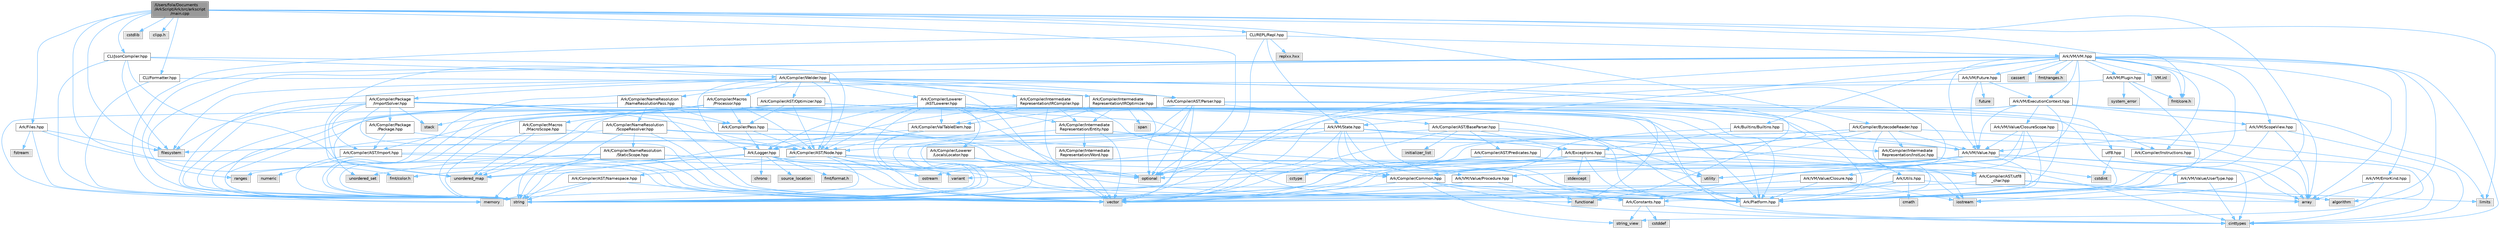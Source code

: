 digraph "/Users/fola/Documents/ArkScript/Ark/src/arkscript/main.cpp"
{
 // INTERACTIVE_SVG=YES
 // LATEX_PDF_SIZE
  bgcolor="transparent";
  edge [fontname=Helvetica,fontsize=10,labelfontname=Helvetica,labelfontsize=10];
  node [fontname=Helvetica,fontsize=10,shape=box,height=0.2,width=0.4];
  Node1 [id="Node000001",label="/Users/fola/Documents\l/ArkScript/Ark/src/arkscript\l/main.cpp",height=0.2,width=0.4,color="gray40", fillcolor="grey60", style="filled", fontcolor="black",tooltip=" "];
  Node1 -> Node2 [id="edge1_Node000001_Node000002",color="steelblue1",style="solid",tooltip=" "];
  Node2 [id="Node000002",label="iostream",height=0.2,width=0.4,color="grey60", fillcolor="#E0E0E0", style="filled",tooltip=" "];
  Node1 -> Node3 [id="edge2_Node000001_Node000003",color="steelblue1",style="solid",tooltip=" "];
  Node3 [id="Node000003",label="optional",height=0.2,width=0.4,color="grey60", fillcolor="#E0E0E0", style="filled",tooltip=" "];
  Node1 -> Node4 [id="edge3_Node000001_Node000004",color="steelblue1",style="solid",tooltip=" "];
  Node4 [id="Node000004",label="filesystem",height=0.2,width=0.4,color="grey60", fillcolor="#E0E0E0", style="filled",tooltip=" "];
  Node1 -> Node5 [id="edge4_Node000001_Node000005",color="steelblue1",style="solid",tooltip=" "];
  Node5 [id="Node000005",label="limits",height=0.2,width=0.4,color="grey60", fillcolor="#E0E0E0", style="filled",tooltip=" "];
  Node1 -> Node6 [id="edge5_Node000001_Node000006",color="steelblue1",style="solid",tooltip=" "];
  Node6 [id="Node000006",label="cstdlib",height=0.2,width=0.4,color="grey60", fillcolor="#E0E0E0", style="filled",tooltip=" "];
  Node1 -> Node7 [id="edge6_Node000001_Node000007",color="steelblue1",style="solid",tooltip=" "];
  Node7 [id="Node000007",label="clipp.h",height=0.2,width=0.4,color="grey60", fillcolor="#E0E0E0", style="filled",tooltip=" "];
  Node1 -> Node8 [id="edge7_Node000001_Node000008",color="steelblue1",style="solid",tooltip=" "];
  Node8 [id="Node000008",label="fmt/core.h",height=0.2,width=0.4,color="grey60", fillcolor="#E0E0E0", style="filled",tooltip=" "];
  Node1 -> Node9 [id="edge8_Node000001_Node000009",color="steelblue1",style="solid",tooltip=" "];
  Node9 [id="Node000009",label="fmt/color.h",height=0.2,width=0.4,color="grey60", fillcolor="#E0E0E0", style="filled",tooltip=" "];
  Node1 -> Node10 [id="edge9_Node000001_Node000010",color="steelblue1",style="solid",tooltip=" "];
  Node10 [id="Node000010",label="Ark/Files.hpp",height=0.2,width=0.4,color="grey40", fillcolor="white", style="filled",URL="$d4/dc0/Files_8hpp.html",tooltip="Lots of utilities about the filesystem."];
  Node10 -> Node11 [id="edge10_Node000010_Node000011",color="steelblue1",style="solid",tooltip=" "];
  Node11 [id="Node000011",label="string",height=0.2,width=0.4,color="grey60", fillcolor="#E0E0E0", style="filled",tooltip=" "];
  Node10 -> Node12 [id="edge11_Node000010_Node000012",color="steelblue1",style="solid",tooltip=" "];
  Node12 [id="Node000012",label="vector",height=0.2,width=0.4,color="grey60", fillcolor="#E0E0E0", style="filled",tooltip=" "];
  Node10 -> Node13 [id="edge12_Node000010_Node000013",color="steelblue1",style="solid",tooltip=" "];
  Node13 [id="Node000013",label="fstream",height=0.2,width=0.4,color="grey60", fillcolor="#E0E0E0", style="filled",tooltip=" "];
  Node10 -> Node4 [id="edge13_Node000010_Node000004",color="steelblue1",style="solid",tooltip=" "];
  Node1 -> Node14 [id="edge14_Node000001_Node000014",color="steelblue1",style="solid",tooltip=" "];
  Node14 [id="Node000014",label="Ark/Compiler/BytecodeReader.hpp",height=0.2,width=0.4,color="grey40", fillcolor="white", style="filled",URL="$d1/d84/BytecodeReader_8hpp.html",tooltip="A bytecode disassembler for ArkScript."];
  Node14 -> Node12 [id="edge15_Node000014_Node000012",color="steelblue1",style="solid",tooltip=" "];
  Node14 -> Node11 [id="edge16_Node000014_Node000011",color="steelblue1",style="solid",tooltip=" "];
  Node14 -> Node15 [id="edge17_Node000014_Node000015",color="steelblue1",style="solid",tooltip=" "];
  Node15 [id="Node000015",label="cinttypes",height=0.2,width=0.4,color="grey60", fillcolor="#E0E0E0", style="filled",tooltip=" "];
  Node14 -> Node3 [id="edge18_Node000014_Node000003",color="steelblue1",style="solid",tooltip=" "];
  Node14 -> Node16 [id="edge19_Node000014_Node000016",color="steelblue1",style="solid",tooltip=" "];
  Node16 [id="Node000016",label="Ark/Platform.hpp",height=0.2,width=0.4,color="grey40", fillcolor="white", style="filled",URL="$d5/d40/Platform_8hpp.html",tooltip="ArkScript configuration macros."];
  Node14 -> Node17 [id="edge20_Node000014_Node000017",color="steelblue1",style="solid",tooltip=" "];
  Node17 [id="Node000017",label="Ark/Compiler/Common.hpp",height=0.2,width=0.4,color="grey40", fillcolor="white", style="filled",URL="$d8/ddd/Common_8hpp.html",tooltip="Common code for the compiler."];
  Node17 -> Node18 [id="edge21_Node000017_Node000018",color="steelblue1",style="solid",tooltip=" "];
  Node18 [id="Node000018",label="array",height=0.2,width=0.4,color="grey60", fillcolor="#E0E0E0", style="filled",tooltip=" "];
  Node17 -> Node19 [id="edge22_Node000017_Node000019",color="steelblue1",style="solid",tooltip=" "];
  Node19 [id="Node000019",label="string_view",height=0.2,width=0.4,color="grey60", fillcolor="#E0E0E0", style="filled",tooltip=" "];
  Node17 -> Node12 [id="edge23_Node000017_Node000012",color="steelblue1",style="solid",tooltip=" "];
  Node17 -> Node15 [id="edge24_Node000017_Node000015",color="steelblue1",style="solid",tooltip=" "];
  Node17 -> Node20 [id="edge25_Node000017_Node000020",color="steelblue1",style="solid",tooltip=" "];
  Node20 [id="Node000020",label="Ark/Constants.hpp",height=0.2,width=0.4,color="grey40", fillcolor="white", style="filled",URL="$d6/de9/Constants_8hpp.html",tooltip="Constants used by ArkScript."];
  Node20 -> Node19 [id="edge26_Node000020_Node000019",color="steelblue1",style="solid",tooltip=" "];
  Node20 -> Node15 [id="edge27_Node000020_Node000015",color="steelblue1",style="solid",tooltip=" "];
  Node20 -> Node21 [id="edge28_Node000020_Node000021",color="steelblue1",style="solid",tooltip=" "];
  Node21 [id="Node000021",label="cstddef",height=0.2,width=0.4,color="grey60", fillcolor="#E0E0E0", style="filled",tooltip=" "];
  Node14 -> Node22 [id="edge29_Node000014_Node000022",color="steelblue1",style="solid",tooltip=" "];
  Node22 [id="Node000022",label="Ark/VM/Value.hpp",height=0.2,width=0.4,color="grey40", fillcolor="white", style="filled",URL="$de/dfd/Value_8hpp.html",tooltip="Default value type handled by the virtual machine."];
  Node22 -> Node12 [id="edge30_Node000022_Node000012",color="steelblue1",style="solid",tooltip=" "];
  Node22 -> Node23 [id="edge31_Node000022_Node000023",color="steelblue1",style="solid",tooltip=" "];
  Node23 [id="Node000023",label="variant",height=0.2,width=0.4,color="grey60", fillcolor="#E0E0E0", style="filled",tooltip=" "];
  Node22 -> Node11 [id="edge32_Node000022_Node000011",color="steelblue1",style="solid",tooltip=" "];
  Node22 -> Node15 [id="edge33_Node000022_Node000015",color="steelblue1",style="solid",tooltip=" "];
  Node22 -> Node18 [id="edge34_Node000022_Node000018",color="steelblue1",style="solid",tooltip=" "];
  Node22 -> Node24 [id="edge35_Node000022_Node000024",color="steelblue1",style="solid",tooltip=" "];
  Node24 [id="Node000024",label="Ark/VM/Value/Closure.hpp",height=0.2,width=0.4,color="grey40", fillcolor="white", style="filled",URL="$dc/dd5/Closure_8hpp.html",tooltip="Subtype of the value type, handling closures."];
  Node24 -> Node25 [id="edge36_Node000024_Node000025",color="steelblue1",style="solid",tooltip=" "];
  Node25 [id="Node000025",label="memory",height=0.2,width=0.4,color="grey60", fillcolor="#E0E0E0", style="filled",tooltip=" "];
  Node24 -> Node2 [id="edge37_Node000024_Node000002",color="steelblue1",style="solid",tooltip=" "];
  Node24 -> Node11 [id="edge38_Node000024_Node000011",color="steelblue1",style="solid",tooltip=" "];
  Node24 -> Node16 [id="edge39_Node000024_Node000016",color="steelblue1",style="solid",tooltip=" "];
  Node22 -> Node26 [id="edge40_Node000022_Node000026",color="steelblue1",style="solid",tooltip=" "];
  Node26 [id="Node000026",label="Ark/VM/Value/UserType.hpp",height=0.2,width=0.4,color="grey40", fillcolor="white", style="filled",URL="$dc/d3d/UserType_8hpp.html",tooltip="Subtype of the value, capable of handling any C++ type."];
  Node26 -> Node2 [id="edge41_Node000026_Node000002",color="steelblue1",style="solid",tooltip=" "];
  Node26 -> Node15 [id="edge42_Node000026_Node000015",color="steelblue1",style="solid",tooltip=" "];
  Node26 -> Node16 [id="edge43_Node000026_Node000016",color="steelblue1",style="solid",tooltip=" "];
  Node22 -> Node27 [id="edge44_Node000022_Node000027",color="steelblue1",style="solid",tooltip=" "];
  Node27 [id="Node000027",label="Ark/VM/Value/Procedure.hpp",height=0.2,width=0.4,color="grey40", fillcolor="white", style="filled",URL="$da/dcf/Procedure_8hpp.html",tooltip="Wrapper object for user-defined functions."];
  Node27 -> Node28 [id="edge45_Node000027_Node000028",color="steelblue1",style="solid",tooltip=" "];
  Node28 [id="Node000028",label="functional",height=0.2,width=0.4,color="grey60", fillcolor="#E0E0E0", style="filled",tooltip=" "];
  Node27 -> Node12 [id="edge46_Node000027_Node000012",color="steelblue1",style="solid",tooltip=" "];
  Node22 -> Node16 [id="edge47_Node000022_Node000016",color="steelblue1",style="solid",tooltip=" "];
  Node14 -> Node29 [id="edge48_Node000014_Node000029",color="steelblue1",style="solid",tooltip=" "];
  Node29 [id="Node000029",label="Ark/Compiler/Intermediate\lRepresentation/InstLoc.hpp",height=0.2,width=0.4,color="grey40", fillcolor="white", style="filled",URL="$d5/d3a/InstLoc_8hpp.html",tooltip=" "];
  Node29 -> Node30 [id="edge49_Node000029_Node000030",color="steelblue1",style="solid",tooltip=" "];
  Node30 [id="Node000030",label="cstdint",height=0.2,width=0.4,color="grey60", fillcolor="#E0E0E0", style="filled",tooltip=" "];
  Node1 -> Node31 [id="edge50_Node000001_Node000031",color="steelblue1",style="solid",tooltip=" "];
  Node31 [id="Node000031",label="CLI/JsonCompiler.hpp",height=0.2,width=0.4,color="grey40", fillcolor="white", style="filled",URL="$dc/dfd/JsonCompiler_8hpp.html",tooltip=" "];
  Node31 -> Node12 [id="edge51_Node000031_Node000012",color="steelblue1",style="solid",tooltip=" "];
  Node31 -> Node11 [id="edge52_Node000031_Node000011",color="steelblue1",style="solid",tooltip=" "];
  Node31 -> Node4 [id="edge53_Node000031_Node000004",color="steelblue1",style="solid",tooltip=" "];
  Node31 -> Node32 [id="edge54_Node000031_Node000032",color="steelblue1",style="solid",tooltip=" "];
  Node32 [id="Node000032",label="Ark/Compiler/AST/Node.hpp",height=0.2,width=0.4,color="grey40", fillcolor="white", style="filled",URL="$d7/dc6/Node_8hpp.html",tooltip="AST node used by the parser, optimizer and compiler."];
  Node32 -> Node23 [id="edge55_Node000032_Node000023",color="steelblue1",style="solid",tooltip=" "];
  Node32 -> Node33 [id="edge56_Node000032_Node000033",color="steelblue1",style="solid",tooltip=" "];
  Node33 [id="Node000033",label="ostream",height=0.2,width=0.4,color="grey60", fillcolor="#E0E0E0", style="filled",tooltip=" "];
  Node32 -> Node11 [id="edge57_Node000032_Node000011",color="steelblue1",style="solid",tooltip=" "];
  Node32 -> Node12 [id="edge58_Node000032_Node000012",color="steelblue1",style="solid",tooltip=" "];
  Node32 -> Node34 [id="edge59_Node000032_Node000034",color="steelblue1",style="solid",tooltip=" "];
  Node34 [id="Node000034",label="Ark/Compiler/AST/Namespace.hpp",height=0.2,width=0.4,color="grey40", fillcolor="white", style="filled",URL="$da/d33/Namespace_8hpp.html",tooltip=" "];
  Node34 -> Node11 [id="edge60_Node000034_Node000011",color="steelblue1",style="solid",tooltip=" "];
  Node34 -> Node12 [id="edge61_Node000034_Node000012",color="steelblue1",style="solid",tooltip=" "];
  Node34 -> Node25 [id="edge62_Node000034_Node000025",color="steelblue1",style="solid",tooltip=" "];
  Node32 -> Node17 [id="edge63_Node000032_Node000017",color="steelblue1",style="solid",tooltip=" "];
  Node32 -> Node16 [id="edge64_Node000032_Node000016",color="steelblue1",style="solid",tooltip=" "];
  Node31 -> Node35 [id="edge65_Node000031_Node000035",color="steelblue1",style="solid",tooltip=" "];
  Node35 [id="Node000035",label="Ark/Compiler/Welder.hpp",height=0.2,width=0.4,color="grey40", fillcolor="white", style="filled",URL="$de/d8e/Welder_8hpp.html",tooltip="In charge of welding everything needed to compile code."];
  Node35 -> Node11 [id="edge66_Node000035_Node000011",color="steelblue1",style="solid",tooltip=" "];
  Node35 -> Node12 [id="edge67_Node000035_Node000012",color="steelblue1",style="solid",tooltip=" "];
  Node35 -> Node4 [id="edge68_Node000035_Node000004",color="steelblue1",style="solid",tooltip=" "];
  Node35 -> Node17 [id="edge69_Node000035_Node000017",color="steelblue1",style="solid",tooltip=" "];
  Node35 -> Node32 [id="edge70_Node000035_Node000032",color="steelblue1",style="solid",tooltip=" "];
  Node35 -> Node36 [id="edge71_Node000035_Node000036",color="steelblue1",style="solid",tooltip=" "];
  Node36 [id="Node000036",label="Ark/Compiler/AST/Parser.hpp",height=0.2,width=0.4,color="grey40", fillcolor="white", style="filled",URL="$d7/ddd/Parser_8hpp.html",tooltip="Parse ArkScript code, but do not handle any import declarations."];
  Node36 -> Node37 [id="edge72_Node000036_Node000037",color="steelblue1",style="solid",tooltip=" "];
  Node37 [id="Node000037",label="Ark/Compiler/AST/BaseParser.hpp",height=0.2,width=0.4,color="grey40", fillcolor="white", style="filled",URL="$d3/d70/BaseParser_8hpp.html",tooltip=" "];
  Node37 -> Node11 [id="edge73_Node000037_Node000011",color="steelblue1",style="solid",tooltip=" "];
  Node37 -> Node12 [id="edge74_Node000037_Node000012",color="steelblue1",style="solid",tooltip=" "];
  Node37 -> Node38 [id="edge75_Node000037_Node000038",color="steelblue1",style="solid",tooltip=" "];
  Node38 [id="Node000038",label="initializer_list",height=0.2,width=0.4,color="grey60", fillcolor="#E0E0E0", style="filled",tooltip=" "];
  Node37 -> Node16 [id="edge76_Node000037_Node000016",color="steelblue1",style="solid",tooltip=" "];
  Node37 -> Node39 [id="edge77_Node000037_Node000039",color="steelblue1",style="solid",tooltip=" "];
  Node39 [id="Node000039",label="Ark/Exceptions.hpp",height=0.2,width=0.4,color="grey40", fillcolor="white", style="filled",URL="$d2/de9/Exceptions_8hpp.html",tooltip="ArkScript homemade exceptions."];
  Node39 -> Node11 [id="edge78_Node000039_Node000011",color="steelblue1",style="solid",tooltip=" "];
  Node39 -> Node40 [id="edge79_Node000039_Node000040",color="steelblue1",style="solid",tooltip=" "];
  Node40 [id="Node000040",label="utility",height=0.2,width=0.4,color="grey60", fillcolor="#E0E0E0", style="filled",tooltip=" "];
  Node39 -> Node12 [id="edge80_Node000039_Node000012",color="steelblue1",style="solid",tooltip=" "];
  Node39 -> Node41 [id="edge81_Node000039_Node000041",color="steelblue1",style="solid",tooltip=" "];
  Node41 [id="Node000041",label="stdexcept",height=0.2,width=0.4,color="grey60", fillcolor="#E0E0E0", style="filled",tooltip=" "];
  Node39 -> Node3 [id="edge82_Node000039_Node000003",color="steelblue1",style="solid",tooltip=" "];
  Node39 -> Node33 [id="edge83_Node000039_Node000033",color="steelblue1",style="solid",tooltip=" "];
  Node39 -> Node2 [id="edge84_Node000039_Node000002",color="steelblue1",style="solid",tooltip=" "];
  Node39 -> Node42 [id="edge85_Node000039_Node000042",color="steelblue1",style="solid",tooltip=" "];
  Node42 [id="Node000042",label="Ark/Compiler/AST/utf8\l_char.hpp",height=0.2,width=0.4,color="grey40", fillcolor="white", style="filled",URL="$db/d4e/utf8__char_8hpp.html",tooltip=" "];
  Node42 -> Node18 [id="edge86_Node000042_Node000018",color="steelblue1",style="solid",tooltip=" "];
  Node42 -> Node11 [id="edge87_Node000042_Node000011",color="steelblue1",style="solid",tooltip=" "];
  Node42 -> Node5 [id="edge88_Node000042_Node000005",color="steelblue1",style="solid",tooltip=" "];
  Node39 -> Node16 [id="edge89_Node000039_Node000016",color="steelblue1",style="solid",tooltip=" "];
  Node37 -> Node43 [id="edge90_Node000037_Node000043",color="steelblue1",style="solid",tooltip=" "];
  Node43 [id="Node000043",label="Ark/Compiler/AST/Predicates.hpp",height=0.2,width=0.4,color="grey40", fillcolor="white", style="filled",URL="$dc/d59/Predicates_8hpp.html",tooltip=" "];
  Node43 -> Node11 [id="edge91_Node000043_Node000011",color="steelblue1",style="solid",tooltip=" "];
  Node43 -> Node44 [id="edge92_Node000043_Node000044",color="steelblue1",style="solid",tooltip=" "];
  Node44 [id="Node000044",label="cctype",height=0.2,width=0.4,color="grey60", fillcolor="#E0E0E0", style="filled",tooltip=" "];
  Node43 -> Node42 [id="edge93_Node000043_Node000042",color="steelblue1",style="solid",tooltip=" "];
  Node37 -> Node42 [id="edge94_Node000037_Node000042",color="steelblue1",style="solid",tooltip=" "];
  Node36 -> Node32 [id="edge95_Node000036_Node000032",color="steelblue1",style="solid",tooltip=" "];
  Node36 -> Node45 [id="edge96_Node000036_Node000045",color="steelblue1",style="solid",tooltip=" "];
  Node45 [id="Node000045",label="Ark/Compiler/AST/Import.hpp",height=0.2,width=0.4,color="grey40", fillcolor="white", style="filled",URL="$d4/d32/Import_8hpp.html",tooltip=" "];
  Node45 -> Node12 [id="edge97_Node000045_Node000012",color="steelblue1",style="solid",tooltip=" "];
  Node45 -> Node11 [id="edge98_Node000045_Node000011",color="steelblue1",style="solid",tooltip=" "];
  Node45 -> Node46 [id="edge99_Node000045_Node000046",color="steelblue1",style="solid",tooltip=" "];
  Node46 [id="Node000046",label="numeric",height=0.2,width=0.4,color="grey60", fillcolor="#E0E0E0", style="filled",tooltip=" "];
  Node45 -> Node16 [id="edge100_Node000045_Node000016",color="steelblue1",style="solid",tooltip=" "];
  Node36 -> Node47 [id="edge101_Node000036_Node000047",color="steelblue1",style="solid",tooltip=" "];
  Node47 [id="Node000047",label="Ark/Logger.hpp",height=0.2,width=0.4,color="grey40", fillcolor="white", style="filled",URL="$d9/d11/Logger_8hpp.html",tooltip="Internal logger."];
  Node47 -> Node2 [id="edge102_Node000047_Node000002",color="steelblue1",style="solid",tooltip=" "];
  Node47 -> Node48 [id="edge103_Node000047_Node000048",color="steelblue1",style="solid",tooltip=" "];
  Node48 [id="Node000048",label="fmt/format.h",height=0.2,width=0.4,color="grey60", fillcolor="#E0E0E0", style="filled",tooltip=" "];
  Node47 -> Node11 [id="edge104_Node000047_Node000011",color="steelblue1",style="solid",tooltip=" "];
  Node47 -> Node49 [id="edge105_Node000047_Node000049",color="steelblue1",style="solid",tooltip=" "];
  Node49 [id="Node000049",label="chrono",height=0.2,width=0.4,color="grey60", fillcolor="#E0E0E0", style="filled",tooltip=" "];
  Node47 -> Node50 [id="edge106_Node000047_Node000050",color="steelblue1",style="solid",tooltip=" "];
  Node50 [id="Node000050",label="source_location",height=0.2,width=0.4,color="grey60", fillcolor="#E0E0E0", style="filled",tooltip=" "];
  Node47 -> Node12 [id="edge107_Node000047_Node000012",color="steelblue1",style="solid",tooltip=" "];
  Node47 -> Node51 [id="edge108_Node000047_Node000051",color="steelblue1",style="solid",tooltip=" "];
  Node51 [id="Node000051",label="unordered_map",height=0.2,width=0.4,color="grey60", fillcolor="#E0E0E0", style="filled",tooltip=" "];
  Node47 -> Node9 [id="edge109_Node000047_Node000009",color="steelblue1",style="solid",tooltip=" "];
  Node36 -> Node52 [id="edge110_Node000036_Node000052",color="steelblue1",style="solid",tooltip=" "];
  Node52 [id="Node000052",label="Ark/Utils.hpp",height=0.2,width=0.4,color="grey40", fillcolor="white", style="filled",URL="$d4/dcb/Ark_2Utils_8hpp.html",tooltip="Lots of utilities about string, filesystem and more."];
  Node52 -> Node16 [id="edge111_Node000052_Node000016",color="steelblue1",style="solid",tooltip=" "];
  Node52 -> Node53 [id="edge112_Node000052_Node000053",color="steelblue1",style="solid",tooltip=" "];
  Node53 [id="Node000053",label="algorithm",height=0.2,width=0.4,color="grey60", fillcolor="#E0E0E0", style="filled",tooltip=" "];
  Node52 -> Node11 [id="edge113_Node000052_Node000011",color="steelblue1",style="solid",tooltip=" "];
  Node52 -> Node12 [id="edge114_Node000052_Node000012",color="steelblue1",style="solid",tooltip=" "];
  Node52 -> Node54 [id="edge115_Node000052_Node000054",color="steelblue1",style="solid",tooltip=" "];
  Node54 [id="Node000054",label="cmath",height=0.2,width=0.4,color="grey60", fillcolor="#E0E0E0", style="filled",tooltip=" "];
  Node36 -> Node16 [id="edge116_Node000036_Node000016",color="steelblue1",style="solid",tooltip=" "];
  Node36 -> Node11 [id="edge117_Node000036_Node000011",color="steelblue1",style="solid",tooltip=" "];
  Node36 -> Node12 [id="edge118_Node000036_Node000012",color="steelblue1",style="solid",tooltip=" "];
  Node36 -> Node3 [id="edge119_Node000036_Node000003",color="steelblue1",style="solid",tooltip=" "];
  Node36 -> Node28 [id="edge120_Node000036_Node000028",color="steelblue1",style="solid",tooltip=" "];
  Node36 -> Node55 [id="edge121_Node000036_Node000055",color="steelblue1",style="solid",tooltip=" "];
  Node55 [id="Node000055",label="utf8.hpp",height=0.2,width=0.4,color="grey40", fillcolor="white", style="filled",URL="$d1/d85/utf8_8hpp.html",tooltip=" "];
  Node55 -> Node18 [id="edge122_Node000055_Node000018",color="steelblue1",style="solid",tooltip=" "];
  Node55 -> Node30 [id="edge123_Node000055_Node000030",color="steelblue1",style="solid",tooltip=" "];
  Node35 -> Node56 [id="edge124_Node000035_Node000056",color="steelblue1",style="solid",tooltip=" "];
  Node56 [id="Node000056",label="Ark/Compiler/Lowerer\l/ASTLowerer.hpp",height=0.2,width=0.4,color="grey40", fillcolor="white", style="filled",URL="$db/d08/ASTLowerer_8hpp.html",tooltip=" "];
  Node56 -> Node57 [id="edge125_Node000056_Node000057",color="steelblue1",style="solid",tooltip=" "];
  Node57 [id="Node000057",label="stack",height=0.2,width=0.4,color="grey60", fillcolor="#E0E0E0", style="filled",tooltip=" "];
  Node56 -> Node12 [id="edge126_Node000056_Node000012",color="steelblue1",style="solid",tooltip=" "];
  Node56 -> Node11 [id="edge127_Node000056_Node000011",color="steelblue1",style="solid",tooltip=" "];
  Node56 -> Node15 [id="edge128_Node000056_Node000015",color="steelblue1",style="solid",tooltip=" "];
  Node56 -> Node3 [id="edge129_Node000056_Node000003",color="steelblue1",style="solid",tooltip=" "];
  Node56 -> Node16 [id="edge130_Node000056_Node000016",color="steelblue1",style="solid",tooltip=" "];
  Node56 -> Node47 [id="edge131_Node000056_Node000047",color="steelblue1",style="solid",tooltip=" "];
  Node56 -> Node58 [id="edge132_Node000056_Node000058",color="steelblue1",style="solid",tooltip=" "];
  Node58 [id="Node000058",label="Ark/Compiler/Instructions.hpp",height=0.2,width=0.4,color="grey40", fillcolor="white", style="filled",URL="$d8/daa/Instructions_8hpp.html",tooltip="The different instructions used by the compiler and virtual machine."];
  Node58 -> Node18 [id="edge133_Node000058_Node000018",color="steelblue1",style="solid",tooltip=" "];
  Node56 -> Node59 [id="edge134_Node000056_Node000059",color="steelblue1",style="solid",tooltip=" "];
  Node59 [id="Node000059",label="Ark/Compiler/Intermediate\lRepresentation/Entity.hpp",height=0.2,width=0.4,color="grey40", fillcolor="white", style="filled",URL="$de/da6/Entity_8hpp.html",tooltip="An entity in the IR is a bundle of information."];
  Node59 -> Node15 [id="edge135_Node000059_Node000015",color="steelblue1",style="solid",tooltip=" "];
  Node59 -> Node12 [id="edge136_Node000059_Node000012",color="steelblue1",style="solid",tooltip=" "];
  Node59 -> Node11 [id="edge137_Node000059_Node000011",color="steelblue1",style="solid",tooltip=" "];
  Node59 -> Node60 [id="edge138_Node000059_Node000060",color="steelblue1",style="solid",tooltip=" "];
  Node60 [id="Node000060",label="Ark/Compiler/Intermediate\lRepresentation/Word.hpp",height=0.2,width=0.4,color="grey40", fillcolor="white", style="filled",URL="$db/d53/Word_8hpp.html",tooltip="Describe an instruction and its immediate argument."];
  Node59 -> Node58 [id="edge139_Node000059_Node000058",color="steelblue1",style="solid",tooltip=" "];
  Node56 -> Node32 [id="edge140_Node000056_Node000032",color="steelblue1",style="solid",tooltip=" "];
  Node56 -> Node61 [id="edge141_Node000056_Node000061",color="steelblue1",style="solid",tooltip=" "];
  Node61 [id="Node000061",label="Ark/Compiler/ValTableElem.hpp",height=0.2,width=0.4,color="grey40", fillcolor="white", style="filled",URL="$dd/de7/ValTableElem_8hpp.html",tooltip="The basic value type handled by the compiler."];
  Node61 -> Node23 [id="edge142_Node000061_Node000023",color="steelblue1",style="solid",tooltip=" "];
  Node61 -> Node11 [id="edge143_Node000061_Node000011",color="steelblue1",style="solid",tooltip=" "];
  Node61 -> Node32 [id="edge144_Node000061_Node000032",color="steelblue1",style="solid",tooltip=" "];
  Node56 -> Node62 [id="edge145_Node000056_Node000062",color="steelblue1",style="solid",tooltip=" "];
  Node62 [id="Node000062",label="Ark/Compiler/Lowerer\l/LocalsLocator.hpp",height=0.2,width=0.4,color="grey40", fillcolor="white", style="filled",URL="$df/dd6/LocalsLocator_8hpp.html",tooltip="Track locals at compile."];
  Node62 -> Node12 [id="edge146_Node000062_Node000012",color="steelblue1",style="solid",tooltip=" "];
  Node62 -> Node11 [id="edge147_Node000062_Node000011",color="steelblue1",style="solid",tooltip=" "];
  Node62 -> Node3 [id="edge148_Node000062_Node000003",color="steelblue1",style="solid",tooltip=" "];
  Node35 -> Node63 [id="edge149_Node000035_Node000063",color="steelblue1",style="solid",tooltip=" "];
  Node63 [id="Node000063",label="Ark/Compiler/Intermediate\lRepresentation/IROptimizer.hpp",height=0.2,width=0.4,color="grey40", fillcolor="white", style="filled",URL="$d0/de2/IROptimizer_8hpp.html",tooltip="Optimize IR based on IR entity grouped by 2 (or more)"];
  Node63 -> Node16 [id="edge150_Node000063_Node000016",color="steelblue1",style="solid",tooltip=" "];
  Node63 -> Node47 [id="edge151_Node000063_Node000047",color="steelblue1",style="solid",tooltip=" "];
  Node63 -> Node61 [id="edge152_Node000063_Node000061",color="steelblue1",style="solid",tooltip=" "];
  Node63 -> Node59 [id="edge153_Node000063_Node000059",color="steelblue1",style="solid",tooltip=" "];
  Node63 -> Node64 [id="edge154_Node000063_Node000064",color="steelblue1",style="solid",tooltip=" "];
  Node64 [id="Node000064",label="span",height=0.2,width=0.4,color="grey60", fillcolor="#E0E0E0", style="filled",tooltip=" "];
  Node63 -> Node3 [id="edge155_Node000063_Node000003",color="steelblue1",style="solid",tooltip=" "];
  Node63 -> Node28 [id="edge156_Node000063_Node000028",color="steelblue1",style="solid",tooltip=" "];
  Node35 -> Node65 [id="edge157_Node000035_Node000065",color="steelblue1",style="solid",tooltip=" "];
  Node65 [id="Node000065",label="Ark/Compiler/Intermediate\lRepresentation/IRCompiler.hpp",height=0.2,width=0.4,color="grey40", fillcolor="white", style="filled",URL="$df/d86/IRCompiler_8hpp.html",tooltip="Compile the intermediate representation to bytecode."];
  Node65 -> Node12 [id="edge158_Node000065_Node000012",color="steelblue1",style="solid",tooltip=" "];
  Node65 -> Node11 [id="edge159_Node000065_Node000011",color="steelblue1",style="solid",tooltip=" "];
  Node65 -> Node16 [id="edge160_Node000065_Node000016",color="steelblue1",style="solid",tooltip=" "];
  Node65 -> Node47 [id="edge161_Node000065_Node000047",color="steelblue1",style="solid",tooltip=" "];
  Node65 -> Node17 [id="edge162_Node000065_Node000017",color="steelblue1",style="solid",tooltip=" "];
  Node65 -> Node61 [id="edge163_Node000065_Node000061",color="steelblue1",style="solid",tooltip=" "];
  Node65 -> Node59 [id="edge164_Node000065_Node000059",color="steelblue1",style="solid",tooltip=" "];
  Node35 -> Node20 [id="edge165_Node000035_Node000020",color="steelblue1",style="solid",tooltip=" "];
  Node35 -> Node47 [id="edge166_Node000035_Node000047",color="steelblue1",style="solid",tooltip=" "];
  Node35 -> Node66 [id="edge167_Node000035_Node000066",color="steelblue1",style="solid",tooltip=" "];
  Node66 [id="Node000066",label="Ark/Compiler/Package\l/ImportSolver.hpp",height=0.2,width=0.4,color="grey40", fillcolor="white", style="filled",URL="$d1/db0/ImportSolver_8hpp.html",tooltip="Handle imports, resolve them with modules and everything."];
  Node66 -> Node57 [id="edge168_Node000066_Node000057",color="steelblue1",style="solid",tooltip=" "];
  Node66 -> Node12 [id="edge169_Node000066_Node000012",color="steelblue1",style="solid",tooltip=" "];
  Node66 -> Node11 [id="edge170_Node000066_Node000011",color="steelblue1",style="solid",tooltip=" "];
  Node66 -> Node4 [id="edge171_Node000066_Node000004",color="steelblue1",style="solid",tooltip=" "];
  Node66 -> Node51 [id="edge172_Node000066_Node000051",color="steelblue1",style="solid",tooltip=" "];
  Node66 -> Node16 [id="edge173_Node000066_Node000016",color="steelblue1",style="solid",tooltip=" "];
  Node66 -> Node67 [id="edge174_Node000066_Node000067",color="steelblue1",style="solid",tooltip=" "];
  Node67 [id="Node000067",label="Ark/Compiler/Pass.hpp",height=0.2,width=0.4,color="grey40", fillcolor="white", style="filled",URL="$df/d5f/Pass_8hpp.html",tooltip="Interface for a compiler pass (take in an AST, output an AST)"];
  Node67 -> Node16 [id="edge175_Node000067_Node000016",color="steelblue1",style="solid",tooltip=" "];
  Node67 -> Node32 [id="edge176_Node000067_Node000032",color="steelblue1",style="solid",tooltip=" "];
  Node67 -> Node47 [id="edge177_Node000067_Node000047",color="steelblue1",style="solid",tooltip=" "];
  Node66 -> Node32 [id="edge178_Node000066_Node000032",color="steelblue1",style="solid",tooltip=" "];
  Node66 -> Node45 [id="edge179_Node000066_Node000045",color="steelblue1",style="solid",tooltip=" "];
  Node66 -> Node68 [id="edge180_Node000066_Node000068",color="steelblue1",style="solid",tooltip=" "];
  Node68 [id="Node000068",label="Ark/Compiler/Package\l/Package.hpp",height=0.2,width=0.4,color="grey40", fillcolor="white", style="filled",URL="$d8/d80/Package_8hpp.html",tooltip=" "];
  Node68 -> Node32 [id="edge181_Node000068_Node000032",color="steelblue1",style="solid",tooltip=" "];
  Node68 -> Node45 [id="edge182_Node000068_Node000045",color="steelblue1",style="solid",tooltip=" "];
  Node35 -> Node69 [id="edge183_Node000035_Node000069",color="steelblue1",style="solid",tooltip=" "];
  Node69 [id="Node000069",label="Ark/Compiler/Macros\l/Processor.hpp",height=0.2,width=0.4,color="grey40", fillcolor="white", style="filled",URL="$de/db1/Processor_8hpp.html",tooltip="Handles the macros and their expansion in ArkScript source code."];
  Node69 -> Node16 [id="edge184_Node000069_Node000016",color="steelblue1",style="solid",tooltip=" "];
  Node69 -> Node32 [id="edge185_Node000069_Node000032",color="steelblue1",style="solid",tooltip=" "];
  Node69 -> Node70 [id="edge186_Node000069_Node000070",color="steelblue1",style="solid",tooltip=" "];
  Node70 [id="Node000070",label="Ark/Compiler/Macros\l/MacroScope.hpp",height=0.2,width=0.4,color="grey40", fillcolor="white", style="filled",URL="$d7/dfb/MacroScope_8hpp.html",tooltip="Defines tools to handle macro definitions."];
  Node70 -> Node32 [id="edge187_Node000070_Node000032",color="steelblue1",style="solid",tooltip=" "];
  Node70 -> Node51 [id="edge188_Node000070_Node000051",color="steelblue1",style="solid",tooltip=" "];
  Node70 -> Node11 [id="edge189_Node000070_Node000011",color="steelblue1",style="solid",tooltip=" "];
  Node69 -> Node67 [id="edge190_Node000069_Node000067",color="steelblue1",style="solid",tooltip=" "];
  Node69 -> Node51 [id="edge191_Node000069_Node000051",color="steelblue1",style="solid",tooltip=" "];
  Node69 -> Node3 [id="edge192_Node000069_Node000003",color="steelblue1",style="solid",tooltip=" "];
  Node69 -> Node11 [id="edge193_Node000069_Node000011",color="steelblue1",style="solid",tooltip=" "];
  Node35 -> Node71 [id="edge194_Node000035_Node000071",color="steelblue1",style="solid",tooltip=" "];
  Node71 [id="Node000071",label="Ark/Compiler/AST/Optimizer.hpp",height=0.2,width=0.4,color="grey40", fillcolor="white", style="filled",URL="$db/d93/Optimizer_8hpp.html",tooltip="Optimizes a given ArkScript AST."];
  Node71 -> Node28 [id="edge195_Node000071_Node000028",color="steelblue1",style="solid",tooltip=" "];
  Node71 -> Node51 [id="edge196_Node000071_Node000051",color="steelblue1",style="solid",tooltip=" "];
  Node71 -> Node11 [id="edge197_Node000071_Node000011",color="steelblue1",style="solid",tooltip=" "];
  Node71 -> Node16 [id="edge198_Node000071_Node000016",color="steelblue1",style="solid",tooltip=" "];
  Node71 -> Node67 [id="edge199_Node000071_Node000067",color="steelblue1",style="solid",tooltip=" "];
  Node71 -> Node32 [id="edge200_Node000071_Node000032",color="steelblue1",style="solid",tooltip=" "];
  Node35 -> Node72 [id="edge201_Node000035_Node000072",color="steelblue1",style="solid",tooltip=" "];
  Node72 [id="Node000072",label="Ark/Compiler/NameResolution\l/NameResolutionPass.hpp",height=0.2,width=0.4,color="grey40", fillcolor="white", style="filled",URL="$d4/de8/NameResolutionPass_8hpp.html",tooltip="Resolves names and fully qualify them in the AST (prefixing them with the package they are from)"];
  Node72 -> Node12 [id="edge202_Node000072_Node000012",color="steelblue1",style="solid",tooltip=" "];
  Node72 -> Node11 [id="edge203_Node000072_Node000011",color="steelblue1",style="solid",tooltip=" "];
  Node72 -> Node73 [id="edge204_Node000072_Node000073",color="steelblue1",style="solid",tooltip=" "];
  Node73 [id="Node000073",label="unordered_set",height=0.2,width=0.4,color="grey60", fillcolor="#E0E0E0", style="filled",tooltip=" "];
  Node72 -> Node16 [id="edge205_Node000072_Node000016",color="steelblue1",style="solid",tooltip=" "];
  Node72 -> Node67 [id="edge206_Node000072_Node000067",color="steelblue1",style="solid",tooltip=" "];
  Node72 -> Node74 [id="edge207_Node000072_Node000074",color="steelblue1",style="solid",tooltip=" "];
  Node74 [id="Node000074",label="Ark/Compiler/NameResolution\l/ScopeResolver.hpp",height=0.2,width=0.4,color="grey40", fillcolor="white", style="filled",URL="$db/d5b/ScopeResolver_8hpp.html",tooltip="Handle scope resolution at compile time."];
  Node74 -> Node11 [id="edge208_Node000074_Node000011",color="steelblue1",style="solid",tooltip=" "];
  Node74 -> Node3 [id="edge209_Node000074_Node000003",color="steelblue1",style="solid",tooltip=" "];
  Node74 -> Node25 [id="edge210_Node000074_Node000025",color="steelblue1",style="solid",tooltip=" "];
  Node74 -> Node12 [id="edge211_Node000074_Node000012",color="steelblue1",style="solid",tooltip=" "];
  Node74 -> Node40 [id="edge212_Node000074_Node000040",color="steelblue1",style="solid",tooltip=" "];
  Node74 -> Node75 [id="edge213_Node000074_Node000075",color="steelblue1",style="solid",tooltip=" "];
  Node75 [id="Node000075",label="Ark/Compiler/NameResolution\l/StaticScope.hpp",height=0.2,width=0.4,color="grey40", fillcolor="white", style="filled",URL="$df/db8/StaticScope_8hpp.html",tooltip="Static scopes (for functions, loops) and namespace scopes (for packages) definitions,..."];
  Node75 -> Node11 [id="edge214_Node000075_Node000011",color="steelblue1",style="solid",tooltip=" "];
  Node75 -> Node3 [id="edge215_Node000075_Node000003",color="steelblue1",style="solid",tooltip=" "];
  Node75 -> Node25 [id="edge216_Node000075_Node000025",color="steelblue1",style="solid",tooltip=" "];
  Node75 -> Node12 [id="edge217_Node000075_Node000012",color="steelblue1",style="solid",tooltip=" "];
  Node75 -> Node76 [id="edge218_Node000075_Node000076",color="steelblue1",style="solid",tooltip=" "];
  Node76 [id="Node000076",label="ranges",height=0.2,width=0.4,color="grey60", fillcolor="#E0E0E0", style="filled",tooltip=" "];
  Node75 -> Node73 [id="edge219_Node000075_Node000073",color="steelblue1",style="solid",tooltip=" "];
  Node75 -> Node16 [id="edge220_Node000075_Node000016",color="steelblue1",style="solid",tooltip=" "];
  Node1 -> Node77 [id="edge221_Node000001_Node000077",color="steelblue1",style="solid",tooltip=" "];
  Node77 [id="Node000077",label="CLI/REPL/Repl.hpp",height=0.2,width=0.4,color="grey40", fillcolor="white", style="filled",URL="$d5/da5/Repl_8hpp.html",tooltip="ArkScript REPL - Read Eval Print Loop."];
  Node77 -> Node11 [id="edge222_Node000077_Node000011",color="steelblue1",style="solid",tooltip=" "];
  Node77 -> Node3 [id="edge223_Node000077_Node000003",color="steelblue1",style="solid",tooltip=" "];
  Node77 -> Node78 [id="edge224_Node000077_Node000078",color="steelblue1",style="solid",tooltip=" "];
  Node78 [id="Node000078",label="Ark/VM/VM.hpp",height=0.2,width=0.4,color="grey40", fillcolor="white", style="filled",URL="$d1/d91/VM_8hpp.html",tooltip="The ArkScript virtual machine."];
  Node78 -> Node18 [id="edge225_Node000078_Node000018",color="steelblue1",style="solid",tooltip=" "];
  Node78 -> Node12 [id="edge226_Node000078_Node000012",color="steelblue1",style="solid",tooltip=" "];
  Node78 -> Node11 [id="edge227_Node000078_Node000011",color="steelblue1",style="solid",tooltip=" "];
  Node78 -> Node76 [id="edge228_Node000078_Node000076",color="steelblue1",style="solid",tooltip=" "];
  Node78 -> Node79 [id="edge229_Node000078_Node000079",color="steelblue1",style="solid",tooltip=" "];
  Node79 [id="Node000079",label="cassert",height=0.2,width=0.4,color="grey60", fillcolor="#E0E0E0", style="filled",tooltip=" "];
  Node78 -> Node40 [id="edge230_Node000078_Node000040",color="steelblue1",style="solid",tooltip=" "];
  Node78 -> Node15 [id="edge231_Node000078_Node000015",color="steelblue1",style="solid",tooltip=" "];
  Node78 -> Node51 [id="edge232_Node000078_Node000051",color="steelblue1",style="solid",tooltip=" "];
  Node78 -> Node53 [id="edge233_Node000078_Node000053",color="steelblue1",style="solid",tooltip=" "];
  Node78 -> Node8 [id="edge234_Node000078_Node000008",color="steelblue1",style="solid",tooltip=" "];
  Node78 -> Node80 [id="edge235_Node000078_Node000080",color="steelblue1",style="solid",tooltip=" "];
  Node80 [id="Node000080",label="fmt/ranges.h",height=0.2,width=0.4,color="grey60", fillcolor="#E0E0E0", style="filled",tooltip=" "];
  Node78 -> Node58 [id="edge236_Node000078_Node000058",color="steelblue1",style="solid",tooltip=" "];
  Node78 -> Node22 [id="edge237_Node000078_Node000022",color="steelblue1",style="solid",tooltip=" "];
  Node78 -> Node81 [id="edge238_Node000078_Node000081",color="steelblue1",style="solid",tooltip=" "];
  Node81 [id="Node000081",label="Ark/VM/State.hpp",height=0.2,width=0.4,color="grey40", fillcolor="white", style="filled",URL="$d0/db5/State_8hpp.html",tooltip="State used by the virtual machine: it loads the bytecode, can compile it if needed,..."];
  Node81 -> Node11 [id="edge239_Node000081_Node000011",color="steelblue1",style="solid",tooltip=" "];
  Node81 -> Node12 [id="edge240_Node000081_Node000012",color="steelblue1",style="solid",tooltip=" "];
  Node81 -> Node51 [id="edge241_Node000081_Node000051",color="steelblue1",style="solid",tooltip=" "];
  Node81 -> Node4 [id="edge242_Node000081_Node000004",color="steelblue1",style="solid",tooltip=" "];
  Node81 -> Node20 [id="edge243_Node000081_Node000020",color="steelblue1",style="solid",tooltip=" "];
  Node81 -> Node22 [id="edge244_Node000081_Node000022",color="steelblue1",style="solid",tooltip=" "];
  Node81 -> Node27 [id="edge245_Node000081_Node000027",color="steelblue1",style="solid",tooltip=" "];
  Node81 -> Node17 [id="edge246_Node000081_Node000017",color="steelblue1",style="solid",tooltip=" "];
  Node81 -> Node39 [id="edge247_Node000081_Node000039",color="steelblue1",style="solid",tooltip=" "];
  Node81 -> Node29 [id="edge248_Node000081_Node000029",color="steelblue1",style="solid",tooltip=" "];
  Node78 -> Node82 [id="edge249_Node000078_Node000082",color="steelblue1",style="solid",tooltip=" "];
  Node82 [id="Node000082",label="Ark/VM/ScopeView.hpp",height=0.2,width=0.4,color="grey40", fillcolor="white", style="filled",URL="$d8/d45/ScopeView_8hpp.html",tooltip=" "];
  Node82 -> Node18 [id="edge250_Node000082_Node000018",color="steelblue1",style="solid",tooltip=" "];
  Node82 -> Node15 [id="edge251_Node000082_Node000015",color="steelblue1",style="solid",tooltip=" "];
  Node82 -> Node16 [id="edge252_Node000082_Node000016",color="steelblue1",style="solid",tooltip=" "];
  Node82 -> Node22 [id="edge253_Node000082_Node000022",color="steelblue1",style="solid",tooltip=" "];
  Node78 -> Node83 [id="edge254_Node000078_Node000083",color="steelblue1",style="solid",tooltip=" "];
  Node83 [id="Node000083",label="Ark/VM/ErrorKind.hpp",height=0.2,width=0.4,color="grey40", fillcolor="white", style="filled",URL="$de/df9/ErrorKind_8hpp.html",tooltip=" "];
  Node83 -> Node18 [id="edge255_Node000083_Node000018",color="steelblue1",style="solid",tooltip=" "];
  Node83 -> Node19 [id="edge256_Node000083_Node000019",color="steelblue1",style="solid",tooltip=" "];
  Node78 -> Node84 [id="edge257_Node000078_Node000084",color="steelblue1",style="solid",tooltip=" "];
  Node84 [id="Node000084",label="Ark/VM/ExecutionContext.hpp",height=0.2,width=0.4,color="grey40", fillcolor="white", style="filled",URL="$db/df6/ExecutionContext_8hpp.html",tooltip="Keeping track of the internal data needed by the VM."];
  Node84 -> Node18 [id="edge258_Node000084_Node000018",color="steelblue1",style="solid",tooltip=" "];
  Node84 -> Node5 [id="edge259_Node000084_Node000005",color="steelblue1",style="solid",tooltip=" "];
  Node84 -> Node25 [id="edge260_Node000084_Node000025",color="steelblue1",style="solid",tooltip=" "];
  Node84 -> Node3 [id="edge261_Node000084_Node000003",color="steelblue1",style="solid",tooltip=" "];
  Node84 -> Node20 [id="edge262_Node000084_Node000020",color="steelblue1",style="solid",tooltip=" "];
  Node84 -> Node22 [id="edge263_Node000084_Node000022",color="steelblue1",style="solid",tooltip=" "];
  Node84 -> Node82 [id="edge264_Node000084_Node000082",color="steelblue1",style="solid",tooltip=" "];
  Node84 -> Node85 [id="edge265_Node000084_Node000085",color="steelblue1",style="solid",tooltip=" "];
  Node85 [id="Node000085",label="Ark/VM/Value/ClosureScope.hpp",height=0.2,width=0.4,color="grey40", fillcolor="white", style="filled",URL="$d1/d71/ClosureScope_8hpp.html",tooltip="Subtype of the value type, handling closures."];
  Node85 -> Node12 [id="edge266_Node000085_Node000012",color="steelblue1",style="solid",tooltip=" "];
  Node85 -> Node40 [id="edge267_Node000085_Node000040",color="steelblue1",style="solid",tooltip=" "];
  Node85 -> Node15 [id="edge268_Node000085_Node000015",color="steelblue1",style="solid",tooltip=" "];
  Node85 -> Node16 [id="edge269_Node000085_Node000016",color="steelblue1",style="solid",tooltip=" "];
  Node85 -> Node22 [id="edge270_Node000085_Node000022",color="steelblue1",style="solid",tooltip=" "];
  Node78 -> Node86 [id="edge271_Node000078_Node000086",color="steelblue1",style="solid",tooltip=" "];
  Node86 [id="Node000086",label="Ark/Builtins/Builtins.hpp",height=0.2,width=0.4,color="grey40", fillcolor="white", style="filled",URL="$da/d84/Builtins_8hpp.html",tooltip="Host the declaration of all the ArkScript builtins."];
  Node86 -> Node12 [id="edge272_Node000086_Node000012",color="steelblue1",style="solid",tooltip=" "];
  Node86 -> Node22 [id="edge273_Node000086_Node000022",color="steelblue1",style="solid",tooltip=" "];
  Node86 -> Node39 [id="edge274_Node000086_Node000039",color="steelblue1",style="solid",tooltip=" "];
  Node78 -> Node16 [id="edge275_Node000078_Node000016",color="steelblue1",style="solid",tooltip=" "];
  Node78 -> Node87 [id="edge276_Node000078_Node000087",color="steelblue1",style="solid",tooltip=" "];
  Node87 [id="Node000087",label="Ark/VM/Plugin.hpp",height=0.2,width=0.4,color="grey40", fillcolor="white", style="filled",URL="$db/d0e/Plugin_8hpp.html",tooltip="Loads .dll/.so/.dynlib files."];
  Node87 -> Node16 [id="edge277_Node000087_Node000016",color="steelblue1",style="solid",tooltip=" "];
  Node87 -> Node11 [id="edge278_Node000087_Node000011",color="steelblue1",style="solid",tooltip=" "];
  Node87 -> Node88 [id="edge279_Node000087_Node000088",color="steelblue1",style="solid",tooltip=" "];
  Node88 [id="Node000088",label="system_error",height=0.2,width=0.4,color="grey60", fillcolor="#E0E0E0", style="filled",tooltip=" "];
  Node87 -> Node8 [id="edge280_Node000087_Node000008",color="steelblue1",style="solid",tooltip=" "];
  Node78 -> Node89 [id="edge281_Node000078_Node000089",color="steelblue1",style="solid",tooltip=" "];
  Node89 [id="Node000089",label="Ark/VM/Future.hpp",height=0.2,width=0.4,color="grey40", fillcolor="white", style="filled",URL="$d0/dda/Future_8hpp.html",tooltip="Internal object to resolve asynchronously a function call in ArkScript."];
  Node89 -> Node90 [id="edge282_Node000089_Node000090",color="steelblue1",style="solid",tooltip=" "];
  Node90 [id="Node000090",label="future",height=0.2,width=0.4,color="grey60", fillcolor="#E0E0E0", style="filled",tooltip=" "];
  Node89 -> Node12 [id="edge283_Node000089_Node000012",color="steelblue1",style="solid",tooltip=" "];
  Node89 -> Node22 [id="edge284_Node000089_Node000022",color="steelblue1",style="solid",tooltip=" "];
  Node89 -> Node84 [id="edge285_Node000089_Node000084",color="steelblue1",style="solid",tooltip=" "];
  Node78 -> Node91 [id="edge286_Node000078_Node000091",color="steelblue1",style="solid",tooltip=" "];
  Node91 [id="Node000091",label="VM.inl",height=0.2,width=0.4,color="grey60", fillcolor="#E0E0E0", style="filled",tooltip=" "];
  Node77 -> Node81 [id="edge287_Node000077_Node000081",color="steelblue1",style="solid",tooltip=" "];
  Node77 -> Node92 [id="edge288_Node000077_Node000092",color="steelblue1",style="solid",tooltip=" "];
  Node92 [id="Node000092",label="replxx.hxx",height=0.2,width=0.4,color="grey60", fillcolor="#E0E0E0", style="filled",tooltip=" "];
  Node1 -> Node93 [id="edge289_Node000001_Node000093",color="steelblue1",style="solid",tooltip=" "];
  Node93 [id="Node000093",label="CLI/Formatter.hpp",height=0.2,width=0.4,color="grey40", fillcolor="white", style="filled",URL="$d9/d2e/Formatter_8hpp.html",tooltip=" "];
  Node93 -> Node11 [id="edge290_Node000093_Node000011",color="steelblue1",style="solid",tooltip=" "];
  Node93 -> Node36 [id="edge291_Node000093_Node000036",color="steelblue1",style="solid",tooltip=" "];
}
